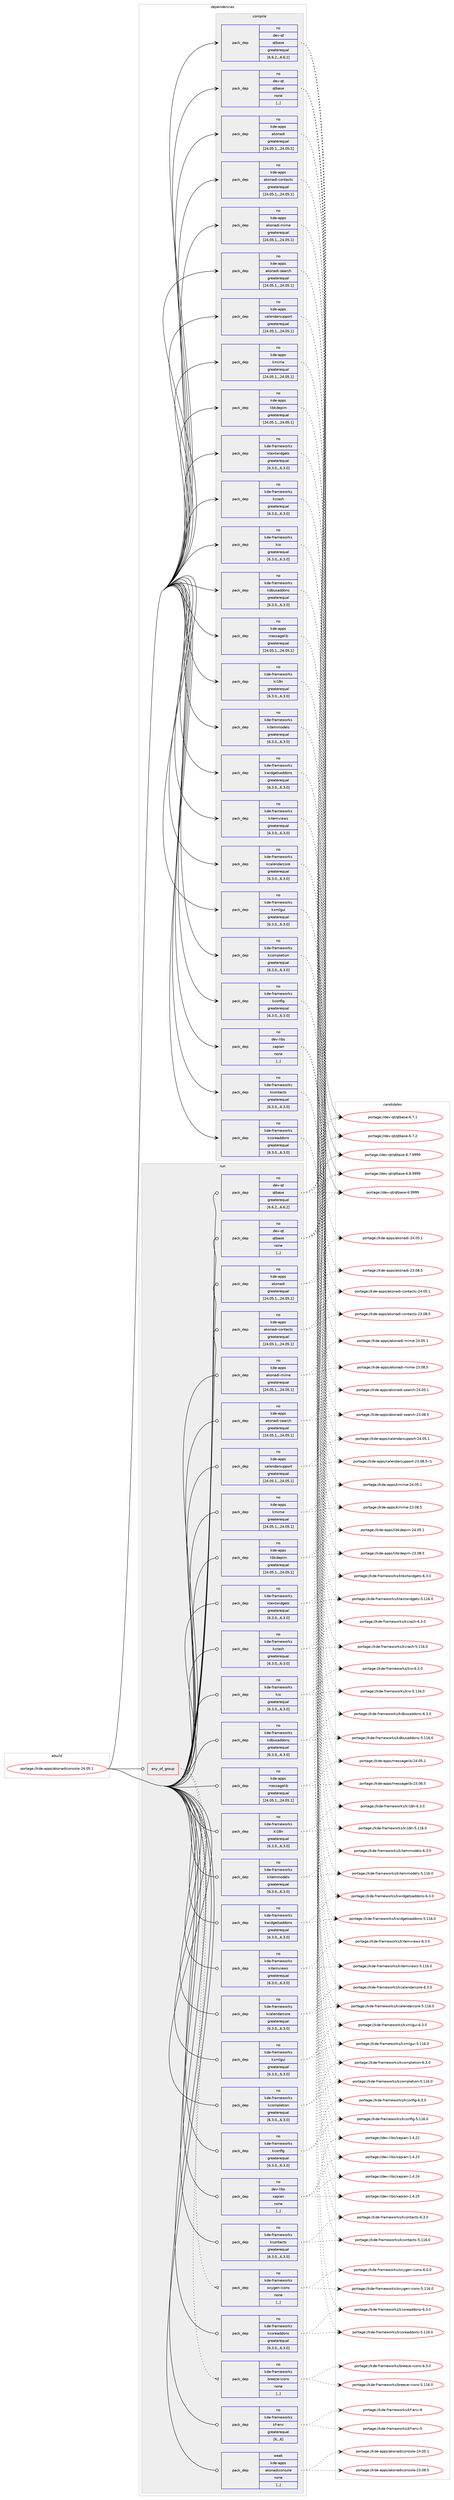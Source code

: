 digraph prolog {

# *************
# Graph options
# *************

newrank=true;
concentrate=true;
compound=true;
graph [rankdir=LR,fontname=Helvetica,fontsize=10,ranksep=1.5];#, ranksep=2.5, nodesep=0.2];
edge  [arrowhead=vee];
node  [fontname=Helvetica,fontsize=10];

# **********
# The ebuild
# **********

subgraph cluster_leftcol {
color=gray;
rank=same;
label=<<i>ebuild</i>>;
id [label="portage://kde-apps/akonadiconsole-24.05.1", color=red, width=4, href="../kde-apps/akonadiconsole-24.05.1.svg"];
}

# ****************
# The dependencies
# ****************

subgraph cluster_midcol {
color=gray;
label=<<i>dependencies</i>>;
subgraph cluster_compile {
fillcolor="#eeeeee";
style=filled;
label=<<i>compile</i>>;
subgraph pack174532 {
dependency241444 [label=<<TABLE BORDER="0" CELLBORDER="1" CELLSPACING="0" CELLPADDING="4" WIDTH="220"><TR><TD ROWSPAN="6" CELLPADDING="30">pack_dep</TD></TR><TR><TD WIDTH="110">no</TD></TR><TR><TD>dev-libs</TD></TR><TR><TD>xapian</TD></TR><TR><TD>none</TD></TR><TR><TD>[,,]</TD></TR></TABLE>>, shape=none, color=blue];
}
id:e -> dependency241444:w [weight=20,style="solid",arrowhead="vee"];
subgraph pack174533 {
dependency241445 [label=<<TABLE BORDER="0" CELLBORDER="1" CELLSPACING="0" CELLPADDING="4" WIDTH="220"><TR><TD ROWSPAN="6" CELLPADDING="30">pack_dep</TD></TR><TR><TD WIDTH="110">no</TD></TR><TR><TD>dev-qt</TD></TR><TR><TD>qtbase</TD></TR><TR><TD>greaterequal</TD></TR><TR><TD>[6.6.2,,,6.6.2]</TD></TR></TABLE>>, shape=none, color=blue];
}
id:e -> dependency241445:w [weight=20,style="solid",arrowhead="vee"];
subgraph pack174534 {
dependency241446 [label=<<TABLE BORDER="0" CELLBORDER="1" CELLSPACING="0" CELLPADDING="4" WIDTH="220"><TR><TD ROWSPAN="6" CELLPADDING="30">pack_dep</TD></TR><TR><TD WIDTH="110">no</TD></TR><TR><TD>dev-qt</TD></TR><TR><TD>qtbase</TD></TR><TR><TD>none</TD></TR><TR><TD>[,,]</TD></TR></TABLE>>, shape=none, color=blue];
}
id:e -> dependency241446:w [weight=20,style="solid",arrowhead="vee"];
subgraph pack174535 {
dependency241447 [label=<<TABLE BORDER="0" CELLBORDER="1" CELLSPACING="0" CELLPADDING="4" WIDTH="220"><TR><TD ROWSPAN="6" CELLPADDING="30">pack_dep</TD></TR><TR><TD WIDTH="110">no</TD></TR><TR><TD>kde-apps</TD></TR><TR><TD>akonadi</TD></TR><TR><TD>greaterequal</TD></TR><TR><TD>[24.05.1,,,24.05.1]</TD></TR></TABLE>>, shape=none, color=blue];
}
id:e -> dependency241447:w [weight=20,style="solid",arrowhead="vee"];
subgraph pack174536 {
dependency241448 [label=<<TABLE BORDER="0" CELLBORDER="1" CELLSPACING="0" CELLPADDING="4" WIDTH="220"><TR><TD ROWSPAN="6" CELLPADDING="30">pack_dep</TD></TR><TR><TD WIDTH="110">no</TD></TR><TR><TD>kde-apps</TD></TR><TR><TD>akonadi-contacts</TD></TR><TR><TD>greaterequal</TD></TR><TR><TD>[24.05.1,,,24.05.1]</TD></TR></TABLE>>, shape=none, color=blue];
}
id:e -> dependency241448:w [weight=20,style="solid",arrowhead="vee"];
subgraph pack174537 {
dependency241449 [label=<<TABLE BORDER="0" CELLBORDER="1" CELLSPACING="0" CELLPADDING="4" WIDTH="220"><TR><TD ROWSPAN="6" CELLPADDING="30">pack_dep</TD></TR><TR><TD WIDTH="110">no</TD></TR><TR><TD>kde-apps</TD></TR><TR><TD>akonadi-mime</TD></TR><TR><TD>greaterequal</TD></TR><TR><TD>[24.05.1,,,24.05.1]</TD></TR></TABLE>>, shape=none, color=blue];
}
id:e -> dependency241449:w [weight=20,style="solid",arrowhead="vee"];
subgraph pack174538 {
dependency241450 [label=<<TABLE BORDER="0" CELLBORDER="1" CELLSPACING="0" CELLPADDING="4" WIDTH="220"><TR><TD ROWSPAN="6" CELLPADDING="30">pack_dep</TD></TR><TR><TD WIDTH="110">no</TD></TR><TR><TD>kde-apps</TD></TR><TR><TD>akonadi-search</TD></TR><TR><TD>greaterequal</TD></TR><TR><TD>[24.05.1,,,24.05.1]</TD></TR></TABLE>>, shape=none, color=blue];
}
id:e -> dependency241450:w [weight=20,style="solid",arrowhead="vee"];
subgraph pack174539 {
dependency241451 [label=<<TABLE BORDER="0" CELLBORDER="1" CELLSPACING="0" CELLPADDING="4" WIDTH="220"><TR><TD ROWSPAN="6" CELLPADDING="30">pack_dep</TD></TR><TR><TD WIDTH="110">no</TD></TR><TR><TD>kde-apps</TD></TR><TR><TD>calendarsupport</TD></TR><TR><TD>greaterequal</TD></TR><TR><TD>[24.05.1,,,24.05.1]</TD></TR></TABLE>>, shape=none, color=blue];
}
id:e -> dependency241451:w [weight=20,style="solid",arrowhead="vee"];
subgraph pack174540 {
dependency241452 [label=<<TABLE BORDER="0" CELLBORDER="1" CELLSPACING="0" CELLPADDING="4" WIDTH="220"><TR><TD ROWSPAN="6" CELLPADDING="30">pack_dep</TD></TR><TR><TD WIDTH="110">no</TD></TR><TR><TD>kde-apps</TD></TR><TR><TD>kmime</TD></TR><TR><TD>greaterequal</TD></TR><TR><TD>[24.05.1,,,24.05.1]</TD></TR></TABLE>>, shape=none, color=blue];
}
id:e -> dependency241452:w [weight=20,style="solid",arrowhead="vee"];
subgraph pack174541 {
dependency241453 [label=<<TABLE BORDER="0" CELLBORDER="1" CELLSPACING="0" CELLPADDING="4" WIDTH="220"><TR><TD ROWSPAN="6" CELLPADDING="30">pack_dep</TD></TR><TR><TD WIDTH="110">no</TD></TR><TR><TD>kde-apps</TD></TR><TR><TD>libkdepim</TD></TR><TR><TD>greaterequal</TD></TR><TR><TD>[24.05.1,,,24.05.1]</TD></TR></TABLE>>, shape=none, color=blue];
}
id:e -> dependency241453:w [weight=20,style="solid",arrowhead="vee"];
subgraph pack174542 {
dependency241454 [label=<<TABLE BORDER="0" CELLBORDER="1" CELLSPACING="0" CELLPADDING="4" WIDTH="220"><TR><TD ROWSPAN="6" CELLPADDING="30">pack_dep</TD></TR><TR><TD WIDTH="110">no</TD></TR><TR><TD>kde-apps</TD></TR><TR><TD>messagelib</TD></TR><TR><TD>greaterequal</TD></TR><TR><TD>[24.05.1,,,24.05.1]</TD></TR></TABLE>>, shape=none, color=blue];
}
id:e -> dependency241454:w [weight=20,style="solid",arrowhead="vee"];
subgraph pack174543 {
dependency241455 [label=<<TABLE BORDER="0" CELLBORDER="1" CELLSPACING="0" CELLPADDING="4" WIDTH="220"><TR><TD ROWSPAN="6" CELLPADDING="30">pack_dep</TD></TR><TR><TD WIDTH="110">no</TD></TR><TR><TD>kde-frameworks</TD></TR><TR><TD>kcalendarcore</TD></TR><TR><TD>greaterequal</TD></TR><TR><TD>[6.3.0,,,6.3.0]</TD></TR></TABLE>>, shape=none, color=blue];
}
id:e -> dependency241455:w [weight=20,style="solid",arrowhead="vee"];
subgraph pack174544 {
dependency241456 [label=<<TABLE BORDER="0" CELLBORDER="1" CELLSPACING="0" CELLPADDING="4" WIDTH="220"><TR><TD ROWSPAN="6" CELLPADDING="30">pack_dep</TD></TR><TR><TD WIDTH="110">no</TD></TR><TR><TD>kde-frameworks</TD></TR><TR><TD>kcompletion</TD></TR><TR><TD>greaterequal</TD></TR><TR><TD>[6.3.0,,,6.3.0]</TD></TR></TABLE>>, shape=none, color=blue];
}
id:e -> dependency241456:w [weight=20,style="solid",arrowhead="vee"];
subgraph pack174545 {
dependency241457 [label=<<TABLE BORDER="0" CELLBORDER="1" CELLSPACING="0" CELLPADDING="4" WIDTH="220"><TR><TD ROWSPAN="6" CELLPADDING="30">pack_dep</TD></TR><TR><TD WIDTH="110">no</TD></TR><TR><TD>kde-frameworks</TD></TR><TR><TD>kconfig</TD></TR><TR><TD>greaterequal</TD></TR><TR><TD>[6.3.0,,,6.3.0]</TD></TR></TABLE>>, shape=none, color=blue];
}
id:e -> dependency241457:w [weight=20,style="solid",arrowhead="vee"];
subgraph pack174546 {
dependency241458 [label=<<TABLE BORDER="0" CELLBORDER="1" CELLSPACING="0" CELLPADDING="4" WIDTH="220"><TR><TD ROWSPAN="6" CELLPADDING="30">pack_dep</TD></TR><TR><TD WIDTH="110">no</TD></TR><TR><TD>kde-frameworks</TD></TR><TR><TD>kcontacts</TD></TR><TR><TD>greaterequal</TD></TR><TR><TD>[6.3.0,,,6.3.0]</TD></TR></TABLE>>, shape=none, color=blue];
}
id:e -> dependency241458:w [weight=20,style="solid",arrowhead="vee"];
subgraph pack174547 {
dependency241459 [label=<<TABLE BORDER="0" CELLBORDER="1" CELLSPACING="0" CELLPADDING="4" WIDTH="220"><TR><TD ROWSPAN="6" CELLPADDING="30">pack_dep</TD></TR><TR><TD WIDTH="110">no</TD></TR><TR><TD>kde-frameworks</TD></TR><TR><TD>kcoreaddons</TD></TR><TR><TD>greaterequal</TD></TR><TR><TD>[6.3.0,,,6.3.0]</TD></TR></TABLE>>, shape=none, color=blue];
}
id:e -> dependency241459:w [weight=20,style="solid",arrowhead="vee"];
subgraph pack174548 {
dependency241460 [label=<<TABLE BORDER="0" CELLBORDER="1" CELLSPACING="0" CELLPADDING="4" WIDTH="220"><TR><TD ROWSPAN="6" CELLPADDING="30">pack_dep</TD></TR><TR><TD WIDTH="110">no</TD></TR><TR><TD>kde-frameworks</TD></TR><TR><TD>kcrash</TD></TR><TR><TD>greaterequal</TD></TR><TR><TD>[6.3.0,,,6.3.0]</TD></TR></TABLE>>, shape=none, color=blue];
}
id:e -> dependency241460:w [weight=20,style="solid",arrowhead="vee"];
subgraph pack174549 {
dependency241461 [label=<<TABLE BORDER="0" CELLBORDER="1" CELLSPACING="0" CELLPADDING="4" WIDTH="220"><TR><TD ROWSPAN="6" CELLPADDING="30">pack_dep</TD></TR><TR><TD WIDTH="110">no</TD></TR><TR><TD>kde-frameworks</TD></TR><TR><TD>kdbusaddons</TD></TR><TR><TD>greaterequal</TD></TR><TR><TD>[6.3.0,,,6.3.0]</TD></TR></TABLE>>, shape=none, color=blue];
}
id:e -> dependency241461:w [weight=20,style="solid",arrowhead="vee"];
subgraph pack174550 {
dependency241462 [label=<<TABLE BORDER="0" CELLBORDER="1" CELLSPACING="0" CELLPADDING="4" WIDTH="220"><TR><TD ROWSPAN="6" CELLPADDING="30">pack_dep</TD></TR><TR><TD WIDTH="110">no</TD></TR><TR><TD>kde-frameworks</TD></TR><TR><TD>ki18n</TD></TR><TR><TD>greaterequal</TD></TR><TR><TD>[6.3.0,,,6.3.0]</TD></TR></TABLE>>, shape=none, color=blue];
}
id:e -> dependency241462:w [weight=20,style="solid",arrowhead="vee"];
subgraph pack174551 {
dependency241463 [label=<<TABLE BORDER="0" CELLBORDER="1" CELLSPACING="0" CELLPADDING="4" WIDTH="220"><TR><TD ROWSPAN="6" CELLPADDING="30">pack_dep</TD></TR><TR><TD WIDTH="110">no</TD></TR><TR><TD>kde-frameworks</TD></TR><TR><TD>kio</TD></TR><TR><TD>greaterequal</TD></TR><TR><TD>[6.3.0,,,6.3.0]</TD></TR></TABLE>>, shape=none, color=blue];
}
id:e -> dependency241463:w [weight=20,style="solid",arrowhead="vee"];
subgraph pack174552 {
dependency241464 [label=<<TABLE BORDER="0" CELLBORDER="1" CELLSPACING="0" CELLPADDING="4" WIDTH="220"><TR><TD ROWSPAN="6" CELLPADDING="30">pack_dep</TD></TR><TR><TD WIDTH="110">no</TD></TR><TR><TD>kde-frameworks</TD></TR><TR><TD>kitemmodels</TD></TR><TR><TD>greaterequal</TD></TR><TR><TD>[6.3.0,,,6.3.0]</TD></TR></TABLE>>, shape=none, color=blue];
}
id:e -> dependency241464:w [weight=20,style="solid",arrowhead="vee"];
subgraph pack174553 {
dependency241465 [label=<<TABLE BORDER="0" CELLBORDER="1" CELLSPACING="0" CELLPADDING="4" WIDTH="220"><TR><TD ROWSPAN="6" CELLPADDING="30">pack_dep</TD></TR><TR><TD WIDTH="110">no</TD></TR><TR><TD>kde-frameworks</TD></TR><TR><TD>kitemviews</TD></TR><TR><TD>greaterequal</TD></TR><TR><TD>[6.3.0,,,6.3.0]</TD></TR></TABLE>>, shape=none, color=blue];
}
id:e -> dependency241465:w [weight=20,style="solid",arrowhead="vee"];
subgraph pack174554 {
dependency241466 [label=<<TABLE BORDER="0" CELLBORDER="1" CELLSPACING="0" CELLPADDING="4" WIDTH="220"><TR><TD ROWSPAN="6" CELLPADDING="30">pack_dep</TD></TR><TR><TD WIDTH="110">no</TD></TR><TR><TD>kde-frameworks</TD></TR><TR><TD>ktextwidgets</TD></TR><TR><TD>greaterequal</TD></TR><TR><TD>[6.3.0,,,6.3.0]</TD></TR></TABLE>>, shape=none, color=blue];
}
id:e -> dependency241466:w [weight=20,style="solid",arrowhead="vee"];
subgraph pack174555 {
dependency241467 [label=<<TABLE BORDER="0" CELLBORDER="1" CELLSPACING="0" CELLPADDING="4" WIDTH="220"><TR><TD ROWSPAN="6" CELLPADDING="30">pack_dep</TD></TR><TR><TD WIDTH="110">no</TD></TR><TR><TD>kde-frameworks</TD></TR><TR><TD>kwidgetsaddons</TD></TR><TR><TD>greaterequal</TD></TR><TR><TD>[6.3.0,,,6.3.0]</TD></TR></TABLE>>, shape=none, color=blue];
}
id:e -> dependency241467:w [weight=20,style="solid",arrowhead="vee"];
subgraph pack174556 {
dependency241468 [label=<<TABLE BORDER="0" CELLBORDER="1" CELLSPACING="0" CELLPADDING="4" WIDTH="220"><TR><TD ROWSPAN="6" CELLPADDING="30">pack_dep</TD></TR><TR><TD WIDTH="110">no</TD></TR><TR><TD>kde-frameworks</TD></TR><TR><TD>kxmlgui</TD></TR><TR><TD>greaterequal</TD></TR><TR><TD>[6.3.0,,,6.3.0]</TD></TR></TABLE>>, shape=none, color=blue];
}
id:e -> dependency241468:w [weight=20,style="solid",arrowhead="vee"];
}
subgraph cluster_compileandrun {
fillcolor="#eeeeee";
style=filled;
label=<<i>compile and run</i>>;
}
subgraph cluster_run {
fillcolor="#eeeeee";
style=filled;
label=<<i>run</i>>;
subgraph any1459 {
dependency241469 [label=<<TABLE BORDER="0" CELLBORDER="1" CELLSPACING="0" CELLPADDING="4"><TR><TD CELLPADDING="10">any_of_group</TD></TR></TABLE>>, shape=none, color=red];subgraph pack174557 {
dependency241470 [label=<<TABLE BORDER="0" CELLBORDER="1" CELLSPACING="0" CELLPADDING="4" WIDTH="220"><TR><TD ROWSPAN="6" CELLPADDING="30">pack_dep</TD></TR><TR><TD WIDTH="110">no</TD></TR><TR><TD>kde-frameworks</TD></TR><TR><TD>breeze-icons</TD></TR><TR><TD>none</TD></TR><TR><TD>[,,]</TD></TR></TABLE>>, shape=none, color=blue];
}
dependency241469:e -> dependency241470:w [weight=20,style="dotted",arrowhead="oinv"];
subgraph pack174558 {
dependency241471 [label=<<TABLE BORDER="0" CELLBORDER="1" CELLSPACING="0" CELLPADDING="4" WIDTH="220"><TR><TD ROWSPAN="6" CELLPADDING="30">pack_dep</TD></TR><TR><TD WIDTH="110">no</TD></TR><TR><TD>kde-frameworks</TD></TR><TR><TD>oxygen-icons</TD></TR><TR><TD>none</TD></TR><TR><TD>[,,]</TD></TR></TABLE>>, shape=none, color=blue];
}
dependency241469:e -> dependency241471:w [weight=20,style="dotted",arrowhead="oinv"];
}
id:e -> dependency241469:w [weight=20,style="solid",arrowhead="odot"];
subgraph pack174559 {
dependency241472 [label=<<TABLE BORDER="0" CELLBORDER="1" CELLSPACING="0" CELLPADDING="4" WIDTH="220"><TR><TD ROWSPAN="6" CELLPADDING="30">pack_dep</TD></TR><TR><TD WIDTH="110">no</TD></TR><TR><TD>dev-libs</TD></TR><TR><TD>xapian</TD></TR><TR><TD>none</TD></TR><TR><TD>[,,]</TD></TR></TABLE>>, shape=none, color=blue];
}
id:e -> dependency241472:w [weight=20,style="solid",arrowhead="odot"];
subgraph pack174560 {
dependency241473 [label=<<TABLE BORDER="0" CELLBORDER="1" CELLSPACING="0" CELLPADDING="4" WIDTH="220"><TR><TD ROWSPAN="6" CELLPADDING="30">pack_dep</TD></TR><TR><TD WIDTH="110">no</TD></TR><TR><TD>dev-qt</TD></TR><TR><TD>qtbase</TD></TR><TR><TD>greaterequal</TD></TR><TR><TD>[6.6.2,,,6.6.2]</TD></TR></TABLE>>, shape=none, color=blue];
}
id:e -> dependency241473:w [weight=20,style="solid",arrowhead="odot"];
subgraph pack174561 {
dependency241474 [label=<<TABLE BORDER="0" CELLBORDER="1" CELLSPACING="0" CELLPADDING="4" WIDTH="220"><TR><TD ROWSPAN="6" CELLPADDING="30">pack_dep</TD></TR><TR><TD WIDTH="110">no</TD></TR><TR><TD>dev-qt</TD></TR><TR><TD>qtbase</TD></TR><TR><TD>none</TD></TR><TR><TD>[,,]</TD></TR></TABLE>>, shape=none, color=blue];
}
id:e -> dependency241474:w [weight=20,style="solid",arrowhead="odot"];
subgraph pack174562 {
dependency241475 [label=<<TABLE BORDER="0" CELLBORDER="1" CELLSPACING="0" CELLPADDING="4" WIDTH="220"><TR><TD ROWSPAN="6" CELLPADDING="30">pack_dep</TD></TR><TR><TD WIDTH="110">no</TD></TR><TR><TD>kde-apps</TD></TR><TR><TD>akonadi</TD></TR><TR><TD>greaterequal</TD></TR><TR><TD>[24.05.1,,,24.05.1]</TD></TR></TABLE>>, shape=none, color=blue];
}
id:e -> dependency241475:w [weight=20,style="solid",arrowhead="odot"];
subgraph pack174563 {
dependency241476 [label=<<TABLE BORDER="0" CELLBORDER="1" CELLSPACING="0" CELLPADDING="4" WIDTH="220"><TR><TD ROWSPAN="6" CELLPADDING="30">pack_dep</TD></TR><TR><TD WIDTH="110">no</TD></TR><TR><TD>kde-apps</TD></TR><TR><TD>akonadi-contacts</TD></TR><TR><TD>greaterequal</TD></TR><TR><TD>[24.05.1,,,24.05.1]</TD></TR></TABLE>>, shape=none, color=blue];
}
id:e -> dependency241476:w [weight=20,style="solid",arrowhead="odot"];
subgraph pack174564 {
dependency241477 [label=<<TABLE BORDER="0" CELLBORDER="1" CELLSPACING="0" CELLPADDING="4" WIDTH="220"><TR><TD ROWSPAN="6" CELLPADDING="30">pack_dep</TD></TR><TR><TD WIDTH="110">no</TD></TR><TR><TD>kde-apps</TD></TR><TR><TD>akonadi-mime</TD></TR><TR><TD>greaterequal</TD></TR><TR><TD>[24.05.1,,,24.05.1]</TD></TR></TABLE>>, shape=none, color=blue];
}
id:e -> dependency241477:w [weight=20,style="solid",arrowhead="odot"];
subgraph pack174565 {
dependency241478 [label=<<TABLE BORDER="0" CELLBORDER="1" CELLSPACING="0" CELLPADDING="4" WIDTH="220"><TR><TD ROWSPAN="6" CELLPADDING="30">pack_dep</TD></TR><TR><TD WIDTH="110">no</TD></TR><TR><TD>kde-apps</TD></TR><TR><TD>akonadi-search</TD></TR><TR><TD>greaterequal</TD></TR><TR><TD>[24.05.1,,,24.05.1]</TD></TR></TABLE>>, shape=none, color=blue];
}
id:e -> dependency241478:w [weight=20,style="solid",arrowhead="odot"];
subgraph pack174566 {
dependency241479 [label=<<TABLE BORDER="0" CELLBORDER="1" CELLSPACING="0" CELLPADDING="4" WIDTH="220"><TR><TD ROWSPAN="6" CELLPADDING="30">pack_dep</TD></TR><TR><TD WIDTH="110">no</TD></TR><TR><TD>kde-apps</TD></TR><TR><TD>calendarsupport</TD></TR><TR><TD>greaterequal</TD></TR><TR><TD>[24.05.1,,,24.05.1]</TD></TR></TABLE>>, shape=none, color=blue];
}
id:e -> dependency241479:w [weight=20,style="solid",arrowhead="odot"];
subgraph pack174567 {
dependency241480 [label=<<TABLE BORDER="0" CELLBORDER="1" CELLSPACING="0" CELLPADDING="4" WIDTH="220"><TR><TD ROWSPAN="6" CELLPADDING="30">pack_dep</TD></TR><TR><TD WIDTH="110">no</TD></TR><TR><TD>kde-apps</TD></TR><TR><TD>kmime</TD></TR><TR><TD>greaterequal</TD></TR><TR><TD>[24.05.1,,,24.05.1]</TD></TR></TABLE>>, shape=none, color=blue];
}
id:e -> dependency241480:w [weight=20,style="solid",arrowhead="odot"];
subgraph pack174568 {
dependency241481 [label=<<TABLE BORDER="0" CELLBORDER="1" CELLSPACING="0" CELLPADDING="4" WIDTH="220"><TR><TD ROWSPAN="6" CELLPADDING="30">pack_dep</TD></TR><TR><TD WIDTH="110">no</TD></TR><TR><TD>kde-apps</TD></TR><TR><TD>libkdepim</TD></TR><TR><TD>greaterequal</TD></TR><TR><TD>[24.05.1,,,24.05.1]</TD></TR></TABLE>>, shape=none, color=blue];
}
id:e -> dependency241481:w [weight=20,style="solid",arrowhead="odot"];
subgraph pack174569 {
dependency241482 [label=<<TABLE BORDER="0" CELLBORDER="1" CELLSPACING="0" CELLPADDING="4" WIDTH="220"><TR><TD ROWSPAN="6" CELLPADDING="30">pack_dep</TD></TR><TR><TD WIDTH="110">no</TD></TR><TR><TD>kde-apps</TD></TR><TR><TD>messagelib</TD></TR><TR><TD>greaterequal</TD></TR><TR><TD>[24.05.1,,,24.05.1]</TD></TR></TABLE>>, shape=none, color=blue];
}
id:e -> dependency241482:w [weight=20,style="solid",arrowhead="odot"];
subgraph pack174570 {
dependency241483 [label=<<TABLE BORDER="0" CELLBORDER="1" CELLSPACING="0" CELLPADDING="4" WIDTH="220"><TR><TD ROWSPAN="6" CELLPADDING="30">pack_dep</TD></TR><TR><TD WIDTH="110">no</TD></TR><TR><TD>kde-frameworks</TD></TR><TR><TD>kcalendarcore</TD></TR><TR><TD>greaterequal</TD></TR><TR><TD>[6.3.0,,,6.3.0]</TD></TR></TABLE>>, shape=none, color=blue];
}
id:e -> dependency241483:w [weight=20,style="solid",arrowhead="odot"];
subgraph pack174571 {
dependency241484 [label=<<TABLE BORDER="0" CELLBORDER="1" CELLSPACING="0" CELLPADDING="4" WIDTH="220"><TR><TD ROWSPAN="6" CELLPADDING="30">pack_dep</TD></TR><TR><TD WIDTH="110">no</TD></TR><TR><TD>kde-frameworks</TD></TR><TR><TD>kcompletion</TD></TR><TR><TD>greaterequal</TD></TR><TR><TD>[6.3.0,,,6.3.0]</TD></TR></TABLE>>, shape=none, color=blue];
}
id:e -> dependency241484:w [weight=20,style="solid",arrowhead="odot"];
subgraph pack174572 {
dependency241485 [label=<<TABLE BORDER="0" CELLBORDER="1" CELLSPACING="0" CELLPADDING="4" WIDTH="220"><TR><TD ROWSPAN="6" CELLPADDING="30">pack_dep</TD></TR><TR><TD WIDTH="110">no</TD></TR><TR><TD>kde-frameworks</TD></TR><TR><TD>kconfig</TD></TR><TR><TD>greaterequal</TD></TR><TR><TD>[6.3.0,,,6.3.0]</TD></TR></TABLE>>, shape=none, color=blue];
}
id:e -> dependency241485:w [weight=20,style="solid",arrowhead="odot"];
subgraph pack174573 {
dependency241486 [label=<<TABLE BORDER="0" CELLBORDER="1" CELLSPACING="0" CELLPADDING="4" WIDTH="220"><TR><TD ROWSPAN="6" CELLPADDING="30">pack_dep</TD></TR><TR><TD WIDTH="110">no</TD></TR><TR><TD>kde-frameworks</TD></TR><TR><TD>kcontacts</TD></TR><TR><TD>greaterequal</TD></TR><TR><TD>[6.3.0,,,6.3.0]</TD></TR></TABLE>>, shape=none, color=blue];
}
id:e -> dependency241486:w [weight=20,style="solid",arrowhead="odot"];
subgraph pack174574 {
dependency241487 [label=<<TABLE BORDER="0" CELLBORDER="1" CELLSPACING="0" CELLPADDING="4" WIDTH="220"><TR><TD ROWSPAN="6" CELLPADDING="30">pack_dep</TD></TR><TR><TD WIDTH="110">no</TD></TR><TR><TD>kde-frameworks</TD></TR><TR><TD>kcoreaddons</TD></TR><TR><TD>greaterequal</TD></TR><TR><TD>[6.3.0,,,6.3.0]</TD></TR></TABLE>>, shape=none, color=blue];
}
id:e -> dependency241487:w [weight=20,style="solid",arrowhead="odot"];
subgraph pack174575 {
dependency241488 [label=<<TABLE BORDER="0" CELLBORDER="1" CELLSPACING="0" CELLPADDING="4" WIDTH="220"><TR><TD ROWSPAN="6" CELLPADDING="30">pack_dep</TD></TR><TR><TD WIDTH="110">no</TD></TR><TR><TD>kde-frameworks</TD></TR><TR><TD>kcrash</TD></TR><TR><TD>greaterequal</TD></TR><TR><TD>[6.3.0,,,6.3.0]</TD></TR></TABLE>>, shape=none, color=blue];
}
id:e -> dependency241488:w [weight=20,style="solid",arrowhead="odot"];
subgraph pack174576 {
dependency241489 [label=<<TABLE BORDER="0" CELLBORDER="1" CELLSPACING="0" CELLPADDING="4" WIDTH="220"><TR><TD ROWSPAN="6" CELLPADDING="30">pack_dep</TD></TR><TR><TD WIDTH="110">no</TD></TR><TR><TD>kde-frameworks</TD></TR><TR><TD>kdbusaddons</TD></TR><TR><TD>greaterequal</TD></TR><TR><TD>[6.3.0,,,6.3.0]</TD></TR></TABLE>>, shape=none, color=blue];
}
id:e -> dependency241489:w [weight=20,style="solid",arrowhead="odot"];
subgraph pack174577 {
dependency241490 [label=<<TABLE BORDER="0" CELLBORDER="1" CELLSPACING="0" CELLPADDING="4" WIDTH="220"><TR><TD ROWSPAN="6" CELLPADDING="30">pack_dep</TD></TR><TR><TD WIDTH="110">no</TD></TR><TR><TD>kde-frameworks</TD></TR><TR><TD>kf-env</TD></TR><TR><TD>greaterequal</TD></TR><TR><TD>[6,,,6]</TD></TR></TABLE>>, shape=none, color=blue];
}
id:e -> dependency241490:w [weight=20,style="solid",arrowhead="odot"];
subgraph pack174578 {
dependency241491 [label=<<TABLE BORDER="0" CELLBORDER="1" CELLSPACING="0" CELLPADDING="4" WIDTH="220"><TR><TD ROWSPAN="6" CELLPADDING="30">pack_dep</TD></TR><TR><TD WIDTH="110">no</TD></TR><TR><TD>kde-frameworks</TD></TR><TR><TD>ki18n</TD></TR><TR><TD>greaterequal</TD></TR><TR><TD>[6.3.0,,,6.3.0]</TD></TR></TABLE>>, shape=none, color=blue];
}
id:e -> dependency241491:w [weight=20,style="solid",arrowhead="odot"];
subgraph pack174579 {
dependency241492 [label=<<TABLE BORDER="0" CELLBORDER="1" CELLSPACING="0" CELLPADDING="4" WIDTH="220"><TR><TD ROWSPAN="6" CELLPADDING="30">pack_dep</TD></TR><TR><TD WIDTH="110">no</TD></TR><TR><TD>kde-frameworks</TD></TR><TR><TD>kio</TD></TR><TR><TD>greaterequal</TD></TR><TR><TD>[6.3.0,,,6.3.0]</TD></TR></TABLE>>, shape=none, color=blue];
}
id:e -> dependency241492:w [weight=20,style="solid",arrowhead="odot"];
subgraph pack174580 {
dependency241493 [label=<<TABLE BORDER="0" CELLBORDER="1" CELLSPACING="0" CELLPADDING="4" WIDTH="220"><TR><TD ROWSPAN="6" CELLPADDING="30">pack_dep</TD></TR><TR><TD WIDTH="110">no</TD></TR><TR><TD>kde-frameworks</TD></TR><TR><TD>kitemmodels</TD></TR><TR><TD>greaterequal</TD></TR><TR><TD>[6.3.0,,,6.3.0]</TD></TR></TABLE>>, shape=none, color=blue];
}
id:e -> dependency241493:w [weight=20,style="solid",arrowhead="odot"];
subgraph pack174581 {
dependency241494 [label=<<TABLE BORDER="0" CELLBORDER="1" CELLSPACING="0" CELLPADDING="4" WIDTH="220"><TR><TD ROWSPAN="6" CELLPADDING="30">pack_dep</TD></TR><TR><TD WIDTH="110">no</TD></TR><TR><TD>kde-frameworks</TD></TR><TR><TD>kitemviews</TD></TR><TR><TD>greaterequal</TD></TR><TR><TD>[6.3.0,,,6.3.0]</TD></TR></TABLE>>, shape=none, color=blue];
}
id:e -> dependency241494:w [weight=20,style="solid",arrowhead="odot"];
subgraph pack174582 {
dependency241495 [label=<<TABLE BORDER="0" CELLBORDER="1" CELLSPACING="0" CELLPADDING="4" WIDTH="220"><TR><TD ROWSPAN="6" CELLPADDING="30">pack_dep</TD></TR><TR><TD WIDTH="110">no</TD></TR><TR><TD>kde-frameworks</TD></TR><TR><TD>ktextwidgets</TD></TR><TR><TD>greaterequal</TD></TR><TR><TD>[6.3.0,,,6.3.0]</TD></TR></TABLE>>, shape=none, color=blue];
}
id:e -> dependency241495:w [weight=20,style="solid",arrowhead="odot"];
subgraph pack174583 {
dependency241496 [label=<<TABLE BORDER="0" CELLBORDER="1" CELLSPACING="0" CELLPADDING="4" WIDTH="220"><TR><TD ROWSPAN="6" CELLPADDING="30">pack_dep</TD></TR><TR><TD WIDTH="110">no</TD></TR><TR><TD>kde-frameworks</TD></TR><TR><TD>kwidgetsaddons</TD></TR><TR><TD>greaterequal</TD></TR><TR><TD>[6.3.0,,,6.3.0]</TD></TR></TABLE>>, shape=none, color=blue];
}
id:e -> dependency241496:w [weight=20,style="solid",arrowhead="odot"];
subgraph pack174584 {
dependency241497 [label=<<TABLE BORDER="0" CELLBORDER="1" CELLSPACING="0" CELLPADDING="4" WIDTH="220"><TR><TD ROWSPAN="6" CELLPADDING="30">pack_dep</TD></TR><TR><TD WIDTH="110">no</TD></TR><TR><TD>kde-frameworks</TD></TR><TR><TD>kxmlgui</TD></TR><TR><TD>greaterequal</TD></TR><TR><TD>[6.3.0,,,6.3.0]</TD></TR></TABLE>>, shape=none, color=blue];
}
id:e -> dependency241497:w [weight=20,style="solid",arrowhead="odot"];
subgraph pack174585 {
dependency241498 [label=<<TABLE BORDER="0" CELLBORDER="1" CELLSPACING="0" CELLPADDING="4" WIDTH="220"><TR><TD ROWSPAN="6" CELLPADDING="30">pack_dep</TD></TR><TR><TD WIDTH="110">weak</TD></TR><TR><TD>kde-apps</TD></TR><TR><TD>akonadiconsole</TD></TR><TR><TD>none</TD></TR><TR><TD>[,,]</TD></TR></TABLE>>, shape=none, color=blue];
}
id:e -> dependency241498:w [weight=20,style="solid",arrowhead="odot"];
}
}

# **************
# The candidates
# **************

subgraph cluster_choices {
rank=same;
color=gray;
label=<<i>candidates</i>>;

subgraph choice174532 {
color=black;
nodesep=1;
choice100101118451081059811547120971121059711045494652465050 [label="portage://dev-libs/xapian-1.4.22", color=red, width=4,href="../dev-libs/xapian-1.4.22.svg"];
choice100101118451081059811547120971121059711045494652465051 [label="portage://dev-libs/xapian-1.4.23", color=red, width=4,href="../dev-libs/xapian-1.4.23.svg"];
choice100101118451081059811547120971121059711045494652465052 [label="portage://dev-libs/xapian-1.4.24", color=red, width=4,href="../dev-libs/xapian-1.4.24.svg"];
choice100101118451081059811547120971121059711045494652465053 [label="portage://dev-libs/xapian-1.4.25", color=red, width=4,href="../dev-libs/xapian-1.4.25.svg"];
dependency241444:e -> choice100101118451081059811547120971121059711045494652465050:w [style=dotted,weight="100"];
dependency241444:e -> choice100101118451081059811547120971121059711045494652465051:w [style=dotted,weight="100"];
dependency241444:e -> choice100101118451081059811547120971121059711045494652465052:w [style=dotted,weight="100"];
dependency241444:e -> choice100101118451081059811547120971121059711045494652465053:w [style=dotted,weight="100"];
}
subgraph choice174533 {
color=black;
nodesep=1;
choice10010111845113116471131169897115101455446554649 [label="portage://dev-qt/qtbase-6.7.1", color=red, width=4,href="../dev-qt/qtbase-6.7.1.svg"];
choice10010111845113116471131169897115101455446554650 [label="portage://dev-qt/qtbase-6.7.2", color=red, width=4,href="../dev-qt/qtbase-6.7.2.svg"];
choice10010111845113116471131169897115101455446554657575757 [label="portage://dev-qt/qtbase-6.7.9999", color=red, width=4,href="../dev-qt/qtbase-6.7.9999.svg"];
choice10010111845113116471131169897115101455446564657575757 [label="portage://dev-qt/qtbase-6.8.9999", color=red, width=4,href="../dev-qt/qtbase-6.8.9999.svg"];
choice1001011184511311647113116989711510145544657575757 [label="portage://dev-qt/qtbase-6.9999", color=red, width=4,href="../dev-qt/qtbase-6.9999.svg"];
dependency241445:e -> choice10010111845113116471131169897115101455446554649:w [style=dotted,weight="100"];
dependency241445:e -> choice10010111845113116471131169897115101455446554650:w [style=dotted,weight="100"];
dependency241445:e -> choice10010111845113116471131169897115101455446554657575757:w [style=dotted,weight="100"];
dependency241445:e -> choice10010111845113116471131169897115101455446564657575757:w [style=dotted,weight="100"];
dependency241445:e -> choice1001011184511311647113116989711510145544657575757:w [style=dotted,weight="100"];
}
subgraph choice174534 {
color=black;
nodesep=1;
choice10010111845113116471131169897115101455446554649 [label="portage://dev-qt/qtbase-6.7.1", color=red, width=4,href="../dev-qt/qtbase-6.7.1.svg"];
choice10010111845113116471131169897115101455446554650 [label="portage://dev-qt/qtbase-6.7.2", color=red, width=4,href="../dev-qt/qtbase-6.7.2.svg"];
choice10010111845113116471131169897115101455446554657575757 [label="portage://dev-qt/qtbase-6.7.9999", color=red, width=4,href="../dev-qt/qtbase-6.7.9999.svg"];
choice10010111845113116471131169897115101455446564657575757 [label="portage://dev-qt/qtbase-6.8.9999", color=red, width=4,href="../dev-qt/qtbase-6.8.9999.svg"];
choice1001011184511311647113116989711510145544657575757 [label="portage://dev-qt/qtbase-6.9999", color=red, width=4,href="../dev-qt/qtbase-6.9999.svg"];
dependency241446:e -> choice10010111845113116471131169897115101455446554649:w [style=dotted,weight="100"];
dependency241446:e -> choice10010111845113116471131169897115101455446554650:w [style=dotted,weight="100"];
dependency241446:e -> choice10010111845113116471131169897115101455446554657575757:w [style=dotted,weight="100"];
dependency241446:e -> choice10010111845113116471131169897115101455446564657575757:w [style=dotted,weight="100"];
dependency241446:e -> choice1001011184511311647113116989711510145544657575757:w [style=dotted,weight="100"];
}
subgraph choice174535 {
color=black;
nodesep=1;
choice10710010145971121121154797107111110971001054550514648564653 [label="portage://kde-apps/akonadi-23.08.5", color=red, width=4,href="../kde-apps/akonadi-23.08.5.svg"];
choice10710010145971121121154797107111110971001054550524648534649 [label="portage://kde-apps/akonadi-24.05.1", color=red, width=4,href="../kde-apps/akonadi-24.05.1.svg"];
dependency241447:e -> choice10710010145971121121154797107111110971001054550514648564653:w [style=dotted,weight="100"];
dependency241447:e -> choice10710010145971121121154797107111110971001054550524648534649:w [style=dotted,weight="100"];
}
subgraph choice174536 {
color=black;
nodesep=1;
choice1071001014597112112115479710711111097100105459911111011697991161154550514648564653 [label="portage://kde-apps/akonadi-contacts-23.08.5", color=red, width=4,href="../kde-apps/akonadi-contacts-23.08.5.svg"];
choice1071001014597112112115479710711111097100105459911111011697991161154550524648534649 [label="portage://kde-apps/akonadi-contacts-24.05.1", color=red, width=4,href="../kde-apps/akonadi-contacts-24.05.1.svg"];
dependency241448:e -> choice1071001014597112112115479710711111097100105459911111011697991161154550514648564653:w [style=dotted,weight="100"];
dependency241448:e -> choice1071001014597112112115479710711111097100105459911111011697991161154550524648534649:w [style=dotted,weight="100"];
}
subgraph choice174537 {
color=black;
nodesep=1;
choice1071001014597112112115479710711111097100105451091051091014550514648564653 [label="portage://kde-apps/akonadi-mime-23.08.5", color=red, width=4,href="../kde-apps/akonadi-mime-23.08.5.svg"];
choice1071001014597112112115479710711111097100105451091051091014550524648534649 [label="portage://kde-apps/akonadi-mime-24.05.1", color=red, width=4,href="../kde-apps/akonadi-mime-24.05.1.svg"];
dependency241449:e -> choice1071001014597112112115479710711111097100105451091051091014550514648564653:w [style=dotted,weight="100"];
dependency241449:e -> choice1071001014597112112115479710711111097100105451091051091014550524648534649:w [style=dotted,weight="100"];
}
subgraph choice174538 {
color=black;
nodesep=1;
choice10710010145971121121154797107111110971001054511510197114991044550514648564653 [label="portage://kde-apps/akonadi-search-23.08.5", color=red, width=4,href="../kde-apps/akonadi-search-23.08.5.svg"];
choice10710010145971121121154797107111110971001054511510197114991044550524648534649 [label="portage://kde-apps/akonadi-search-24.05.1", color=red, width=4,href="../kde-apps/akonadi-search-24.05.1.svg"];
dependency241450:e -> choice10710010145971121121154797107111110971001054511510197114991044550514648564653:w [style=dotted,weight="100"];
dependency241450:e -> choice10710010145971121121154797107111110971001054511510197114991044550524648534649:w [style=dotted,weight="100"];
}
subgraph choice174539 {
color=black;
nodesep=1;
choice10710010145971121121154799971081011101009711411511711211211111411645505146485646534511449 [label="portage://kde-apps/calendarsupport-23.08.5-r1", color=red, width=4,href="../kde-apps/calendarsupport-23.08.5-r1.svg"];
choice1071001014597112112115479997108101110100971141151171121121111141164550524648534649 [label="portage://kde-apps/calendarsupport-24.05.1", color=red, width=4,href="../kde-apps/calendarsupport-24.05.1.svg"];
dependency241451:e -> choice10710010145971121121154799971081011101009711411511711211211111411645505146485646534511449:w [style=dotted,weight="100"];
dependency241451:e -> choice1071001014597112112115479997108101110100971141151171121121111141164550524648534649:w [style=dotted,weight="100"];
}
subgraph choice174540 {
color=black;
nodesep=1;
choice1071001014597112112115471071091051091014550514648564653 [label="portage://kde-apps/kmime-23.08.5", color=red, width=4,href="../kde-apps/kmime-23.08.5.svg"];
choice1071001014597112112115471071091051091014550524648534649 [label="portage://kde-apps/kmime-24.05.1", color=red, width=4,href="../kde-apps/kmime-24.05.1.svg"];
dependency241452:e -> choice1071001014597112112115471071091051091014550514648564653:w [style=dotted,weight="100"];
dependency241452:e -> choice1071001014597112112115471071091051091014550524648534649:w [style=dotted,weight="100"];
}
subgraph choice174541 {
color=black;
nodesep=1;
choice107100101459711211211547108105981071001011121051094550514648564653 [label="portage://kde-apps/libkdepim-23.08.5", color=red, width=4,href="../kde-apps/libkdepim-23.08.5.svg"];
choice107100101459711211211547108105981071001011121051094550524648534649 [label="portage://kde-apps/libkdepim-24.05.1", color=red, width=4,href="../kde-apps/libkdepim-24.05.1.svg"];
dependency241453:e -> choice107100101459711211211547108105981071001011121051094550514648564653:w [style=dotted,weight="100"];
dependency241453:e -> choice107100101459711211211547108105981071001011121051094550524648534649:w [style=dotted,weight="100"];
}
subgraph choice174542 {
color=black;
nodesep=1;
choice10710010145971121121154710910111511597103101108105984550514648564653 [label="portage://kde-apps/messagelib-23.08.5", color=red, width=4,href="../kde-apps/messagelib-23.08.5.svg"];
choice10710010145971121121154710910111511597103101108105984550524648534649 [label="portage://kde-apps/messagelib-24.05.1", color=red, width=4,href="../kde-apps/messagelib-24.05.1.svg"];
dependency241454:e -> choice10710010145971121121154710910111511597103101108105984550514648564653:w [style=dotted,weight="100"];
dependency241454:e -> choice10710010145971121121154710910111511597103101108105984550524648534649:w [style=dotted,weight="100"];
}
subgraph choice174543 {
color=black;
nodesep=1;
choice107100101451021149710910111911111410711547107999710810111010097114991111141014553464949544648 [label="portage://kde-frameworks/kcalendarcore-5.116.0", color=red, width=4,href="../kde-frameworks/kcalendarcore-5.116.0.svg"];
choice10710010145102114971091011191111141071154710799971081011101009711499111114101455446514648 [label="portage://kde-frameworks/kcalendarcore-6.3.0", color=red, width=4,href="../kde-frameworks/kcalendarcore-6.3.0.svg"];
dependency241455:e -> choice107100101451021149710910111911111410711547107999710810111010097114991111141014553464949544648:w [style=dotted,weight="100"];
dependency241455:e -> choice10710010145102114971091011191111141071154710799971081011101009711499111114101455446514648:w [style=dotted,weight="100"];
}
subgraph choice174544 {
color=black;
nodesep=1;
choice107100101451021149710910111911111410711547107991111091121081011161051111104553464949544648 [label="portage://kde-frameworks/kcompletion-5.116.0", color=red, width=4,href="../kde-frameworks/kcompletion-5.116.0.svg"];
choice10710010145102114971091011191111141071154710799111109112108101116105111110455446514648 [label="portage://kde-frameworks/kcompletion-6.3.0", color=red, width=4,href="../kde-frameworks/kcompletion-6.3.0.svg"];
dependency241456:e -> choice107100101451021149710910111911111410711547107991111091121081011161051111104553464949544648:w [style=dotted,weight="100"];
dependency241456:e -> choice10710010145102114971091011191111141071154710799111109112108101116105111110455446514648:w [style=dotted,weight="100"];
}
subgraph choice174545 {
color=black;
nodesep=1;
choice107100101451021149710910111911111410711547107991111101021051034553464949544648 [label="portage://kde-frameworks/kconfig-5.116.0", color=red, width=4,href="../kde-frameworks/kconfig-5.116.0.svg"];
choice10710010145102114971091011191111141071154710799111110102105103455446514648 [label="portage://kde-frameworks/kconfig-6.3.0", color=red, width=4,href="../kde-frameworks/kconfig-6.3.0.svg"];
dependency241457:e -> choice107100101451021149710910111911111410711547107991111101021051034553464949544648:w [style=dotted,weight="100"];
dependency241457:e -> choice10710010145102114971091011191111141071154710799111110102105103455446514648:w [style=dotted,weight="100"];
}
subgraph choice174546 {
color=black;
nodesep=1;
choice1071001014510211497109101119111114107115471079911111011697991161154553464949544648 [label="portage://kde-frameworks/kcontacts-5.116.0", color=red, width=4,href="../kde-frameworks/kcontacts-5.116.0.svg"];
choice107100101451021149710910111911111410711547107991111101169799116115455446514648 [label="portage://kde-frameworks/kcontacts-6.3.0", color=red, width=4,href="../kde-frameworks/kcontacts-6.3.0.svg"];
dependency241458:e -> choice1071001014510211497109101119111114107115471079911111011697991161154553464949544648:w [style=dotted,weight="100"];
dependency241458:e -> choice107100101451021149710910111911111410711547107991111101169799116115455446514648:w [style=dotted,weight="100"];
}
subgraph choice174547 {
color=black;
nodesep=1;
choice10710010145102114971091011191111141071154710799111114101971001001111101154553464949544648 [label="portage://kde-frameworks/kcoreaddons-5.116.0", color=red, width=4,href="../kde-frameworks/kcoreaddons-5.116.0.svg"];
choice1071001014510211497109101119111114107115471079911111410197100100111110115455446514648 [label="portage://kde-frameworks/kcoreaddons-6.3.0", color=red, width=4,href="../kde-frameworks/kcoreaddons-6.3.0.svg"];
dependency241459:e -> choice10710010145102114971091011191111141071154710799111114101971001001111101154553464949544648:w [style=dotted,weight="100"];
dependency241459:e -> choice1071001014510211497109101119111114107115471079911111410197100100111110115455446514648:w [style=dotted,weight="100"];
}
subgraph choice174548 {
color=black;
nodesep=1;
choice10710010145102114971091011191111141071154710799114971151044553464949544648 [label="portage://kde-frameworks/kcrash-5.116.0", color=red, width=4,href="../kde-frameworks/kcrash-5.116.0.svg"];
choice1071001014510211497109101119111114107115471079911497115104455446514648 [label="portage://kde-frameworks/kcrash-6.3.0", color=red, width=4,href="../kde-frameworks/kcrash-6.3.0.svg"];
dependency241460:e -> choice10710010145102114971091011191111141071154710799114971151044553464949544648:w [style=dotted,weight="100"];
dependency241460:e -> choice1071001014510211497109101119111114107115471079911497115104455446514648:w [style=dotted,weight="100"];
}
subgraph choice174549 {
color=black;
nodesep=1;
choice10710010145102114971091011191111141071154710710098117115971001001111101154553464949544648 [label="portage://kde-frameworks/kdbusaddons-5.116.0", color=red, width=4,href="../kde-frameworks/kdbusaddons-5.116.0.svg"];
choice1071001014510211497109101119111114107115471071009811711597100100111110115455446514648 [label="portage://kde-frameworks/kdbusaddons-6.3.0", color=red, width=4,href="../kde-frameworks/kdbusaddons-6.3.0.svg"];
dependency241461:e -> choice10710010145102114971091011191111141071154710710098117115971001001111101154553464949544648:w [style=dotted,weight="100"];
dependency241461:e -> choice1071001014510211497109101119111114107115471071009811711597100100111110115455446514648:w [style=dotted,weight="100"];
}
subgraph choice174550 {
color=black;
nodesep=1;
choice10710010145102114971091011191111141071154710710549561104553464949544648 [label="portage://kde-frameworks/ki18n-5.116.0", color=red, width=4,href="../kde-frameworks/ki18n-5.116.0.svg"];
choice1071001014510211497109101119111114107115471071054956110455446514648 [label="portage://kde-frameworks/ki18n-6.3.0", color=red, width=4,href="../kde-frameworks/ki18n-6.3.0.svg"];
dependency241462:e -> choice10710010145102114971091011191111141071154710710549561104553464949544648:w [style=dotted,weight="100"];
dependency241462:e -> choice1071001014510211497109101119111114107115471071054956110455446514648:w [style=dotted,weight="100"];
}
subgraph choice174551 {
color=black;
nodesep=1;
choice1071001014510211497109101119111114107115471071051114553464949544648 [label="portage://kde-frameworks/kio-5.116.0", color=red, width=4,href="../kde-frameworks/kio-5.116.0.svg"];
choice107100101451021149710910111911111410711547107105111455446514648 [label="portage://kde-frameworks/kio-6.3.0", color=red, width=4,href="../kde-frameworks/kio-6.3.0.svg"];
dependency241463:e -> choice1071001014510211497109101119111114107115471071051114553464949544648:w [style=dotted,weight="100"];
dependency241463:e -> choice107100101451021149710910111911111410711547107105111455446514648:w [style=dotted,weight="100"];
}
subgraph choice174552 {
color=black;
nodesep=1;
choice1071001014510211497109101119111114107115471071051161011091091111001011081154553464949544648 [label="portage://kde-frameworks/kitemmodels-5.116.0", color=red, width=4,href="../kde-frameworks/kitemmodels-5.116.0.svg"];
choice107100101451021149710910111911111410711547107105116101109109111100101108115455446514648 [label="portage://kde-frameworks/kitemmodels-6.3.0", color=red, width=4,href="../kde-frameworks/kitemmodels-6.3.0.svg"];
dependency241464:e -> choice1071001014510211497109101119111114107115471071051161011091091111001011081154553464949544648:w [style=dotted,weight="100"];
dependency241464:e -> choice107100101451021149710910111911111410711547107105116101109109111100101108115455446514648:w [style=dotted,weight="100"];
}
subgraph choice174553 {
color=black;
nodesep=1;
choice1071001014510211497109101119111114107115471071051161011091181051011191154553464949544648 [label="portage://kde-frameworks/kitemviews-5.116.0", color=red, width=4,href="../kde-frameworks/kitemviews-5.116.0.svg"];
choice107100101451021149710910111911111410711547107105116101109118105101119115455446514648 [label="portage://kde-frameworks/kitemviews-6.3.0", color=red, width=4,href="../kde-frameworks/kitemviews-6.3.0.svg"];
dependency241465:e -> choice1071001014510211497109101119111114107115471071051161011091181051011191154553464949544648:w [style=dotted,weight="100"];
dependency241465:e -> choice107100101451021149710910111911111410711547107105116101109118105101119115455446514648:w [style=dotted,weight="100"];
}
subgraph choice174554 {
color=black;
nodesep=1;
choice1071001014510211497109101119111114107115471071161011201161191051001031011161154553464949544648 [label="portage://kde-frameworks/ktextwidgets-5.116.0", color=red, width=4,href="../kde-frameworks/ktextwidgets-5.116.0.svg"];
choice107100101451021149710910111911111410711547107116101120116119105100103101116115455446514648 [label="portage://kde-frameworks/ktextwidgets-6.3.0", color=red, width=4,href="../kde-frameworks/ktextwidgets-6.3.0.svg"];
dependency241466:e -> choice1071001014510211497109101119111114107115471071161011201161191051001031011161154553464949544648:w [style=dotted,weight="100"];
dependency241466:e -> choice107100101451021149710910111911111410711547107116101120116119105100103101116115455446514648:w [style=dotted,weight="100"];
}
subgraph choice174555 {
color=black;
nodesep=1;
choice107100101451021149710910111911111410711547107119105100103101116115971001001111101154553464949544648 [label="portage://kde-frameworks/kwidgetsaddons-5.116.0", color=red, width=4,href="../kde-frameworks/kwidgetsaddons-5.116.0.svg"];
choice10710010145102114971091011191111141071154710711910510010310111611597100100111110115455446514648 [label="portage://kde-frameworks/kwidgetsaddons-6.3.0", color=red, width=4,href="../kde-frameworks/kwidgetsaddons-6.3.0.svg"];
dependency241467:e -> choice107100101451021149710910111911111410711547107119105100103101116115971001001111101154553464949544648:w [style=dotted,weight="100"];
dependency241467:e -> choice10710010145102114971091011191111141071154710711910510010310111611597100100111110115455446514648:w [style=dotted,weight="100"];
}
subgraph choice174556 {
color=black;
nodesep=1;
choice1071001014510211497109101119111114107115471071201091081031171054553464949544648 [label="portage://kde-frameworks/kxmlgui-5.116.0", color=red, width=4,href="../kde-frameworks/kxmlgui-5.116.0.svg"];
choice107100101451021149710910111911111410711547107120109108103117105455446514648 [label="portage://kde-frameworks/kxmlgui-6.3.0", color=red, width=4,href="../kde-frameworks/kxmlgui-6.3.0.svg"];
dependency241468:e -> choice1071001014510211497109101119111114107115471071201091081031171054553464949544648:w [style=dotted,weight="100"];
dependency241468:e -> choice107100101451021149710910111911111410711547107120109108103117105455446514648:w [style=dotted,weight="100"];
}
subgraph choice174557 {
color=black;
nodesep=1;
choice1071001014510211497109101119111114107115479811410110112210145105991111101154553464949544648 [label="portage://kde-frameworks/breeze-icons-5.116.0", color=red, width=4,href="../kde-frameworks/breeze-icons-5.116.0.svg"];
choice107100101451021149710910111911111410711547981141011011221014510599111110115455446514648 [label="portage://kde-frameworks/breeze-icons-6.3.0", color=red, width=4,href="../kde-frameworks/breeze-icons-6.3.0.svg"];
dependency241470:e -> choice1071001014510211497109101119111114107115479811410110112210145105991111101154553464949544648:w [style=dotted,weight="100"];
dependency241470:e -> choice107100101451021149710910111911111410711547981141011011221014510599111110115455446514648:w [style=dotted,weight="100"];
}
subgraph choice174558 {
color=black;
nodesep=1;
choice10710010145102114971091011191111141071154711112012110310111045105991111101154553464949544648 [label="portage://kde-frameworks/oxygen-icons-5.116.0", color=red, width=4,href="../kde-frameworks/oxygen-icons-5.116.0.svg"];
choice1071001014510211497109101119111114107115471111201211031011104510599111110115455446484648 [label="portage://kde-frameworks/oxygen-icons-6.0.0", color=red, width=4,href="../kde-frameworks/oxygen-icons-6.0.0.svg"];
dependency241471:e -> choice10710010145102114971091011191111141071154711112012110310111045105991111101154553464949544648:w [style=dotted,weight="100"];
dependency241471:e -> choice1071001014510211497109101119111114107115471111201211031011104510599111110115455446484648:w [style=dotted,weight="100"];
}
subgraph choice174559 {
color=black;
nodesep=1;
choice100101118451081059811547120971121059711045494652465050 [label="portage://dev-libs/xapian-1.4.22", color=red, width=4,href="../dev-libs/xapian-1.4.22.svg"];
choice100101118451081059811547120971121059711045494652465051 [label="portage://dev-libs/xapian-1.4.23", color=red, width=4,href="../dev-libs/xapian-1.4.23.svg"];
choice100101118451081059811547120971121059711045494652465052 [label="portage://dev-libs/xapian-1.4.24", color=red, width=4,href="../dev-libs/xapian-1.4.24.svg"];
choice100101118451081059811547120971121059711045494652465053 [label="portage://dev-libs/xapian-1.4.25", color=red, width=4,href="../dev-libs/xapian-1.4.25.svg"];
dependency241472:e -> choice100101118451081059811547120971121059711045494652465050:w [style=dotted,weight="100"];
dependency241472:e -> choice100101118451081059811547120971121059711045494652465051:w [style=dotted,weight="100"];
dependency241472:e -> choice100101118451081059811547120971121059711045494652465052:w [style=dotted,weight="100"];
dependency241472:e -> choice100101118451081059811547120971121059711045494652465053:w [style=dotted,weight="100"];
}
subgraph choice174560 {
color=black;
nodesep=1;
choice10010111845113116471131169897115101455446554649 [label="portage://dev-qt/qtbase-6.7.1", color=red, width=4,href="../dev-qt/qtbase-6.7.1.svg"];
choice10010111845113116471131169897115101455446554650 [label="portage://dev-qt/qtbase-6.7.2", color=red, width=4,href="../dev-qt/qtbase-6.7.2.svg"];
choice10010111845113116471131169897115101455446554657575757 [label="portage://dev-qt/qtbase-6.7.9999", color=red, width=4,href="../dev-qt/qtbase-6.7.9999.svg"];
choice10010111845113116471131169897115101455446564657575757 [label="portage://dev-qt/qtbase-6.8.9999", color=red, width=4,href="../dev-qt/qtbase-6.8.9999.svg"];
choice1001011184511311647113116989711510145544657575757 [label="portage://dev-qt/qtbase-6.9999", color=red, width=4,href="../dev-qt/qtbase-6.9999.svg"];
dependency241473:e -> choice10010111845113116471131169897115101455446554649:w [style=dotted,weight="100"];
dependency241473:e -> choice10010111845113116471131169897115101455446554650:w [style=dotted,weight="100"];
dependency241473:e -> choice10010111845113116471131169897115101455446554657575757:w [style=dotted,weight="100"];
dependency241473:e -> choice10010111845113116471131169897115101455446564657575757:w [style=dotted,weight="100"];
dependency241473:e -> choice1001011184511311647113116989711510145544657575757:w [style=dotted,weight="100"];
}
subgraph choice174561 {
color=black;
nodesep=1;
choice10010111845113116471131169897115101455446554649 [label="portage://dev-qt/qtbase-6.7.1", color=red, width=4,href="../dev-qt/qtbase-6.7.1.svg"];
choice10010111845113116471131169897115101455446554650 [label="portage://dev-qt/qtbase-6.7.2", color=red, width=4,href="../dev-qt/qtbase-6.7.2.svg"];
choice10010111845113116471131169897115101455446554657575757 [label="portage://dev-qt/qtbase-6.7.9999", color=red, width=4,href="../dev-qt/qtbase-6.7.9999.svg"];
choice10010111845113116471131169897115101455446564657575757 [label="portage://dev-qt/qtbase-6.8.9999", color=red, width=4,href="../dev-qt/qtbase-6.8.9999.svg"];
choice1001011184511311647113116989711510145544657575757 [label="portage://dev-qt/qtbase-6.9999", color=red, width=4,href="../dev-qt/qtbase-6.9999.svg"];
dependency241474:e -> choice10010111845113116471131169897115101455446554649:w [style=dotted,weight="100"];
dependency241474:e -> choice10010111845113116471131169897115101455446554650:w [style=dotted,weight="100"];
dependency241474:e -> choice10010111845113116471131169897115101455446554657575757:w [style=dotted,weight="100"];
dependency241474:e -> choice10010111845113116471131169897115101455446564657575757:w [style=dotted,weight="100"];
dependency241474:e -> choice1001011184511311647113116989711510145544657575757:w [style=dotted,weight="100"];
}
subgraph choice174562 {
color=black;
nodesep=1;
choice10710010145971121121154797107111110971001054550514648564653 [label="portage://kde-apps/akonadi-23.08.5", color=red, width=4,href="../kde-apps/akonadi-23.08.5.svg"];
choice10710010145971121121154797107111110971001054550524648534649 [label="portage://kde-apps/akonadi-24.05.1", color=red, width=4,href="../kde-apps/akonadi-24.05.1.svg"];
dependency241475:e -> choice10710010145971121121154797107111110971001054550514648564653:w [style=dotted,weight="100"];
dependency241475:e -> choice10710010145971121121154797107111110971001054550524648534649:w [style=dotted,weight="100"];
}
subgraph choice174563 {
color=black;
nodesep=1;
choice1071001014597112112115479710711111097100105459911111011697991161154550514648564653 [label="portage://kde-apps/akonadi-contacts-23.08.5", color=red, width=4,href="../kde-apps/akonadi-contacts-23.08.5.svg"];
choice1071001014597112112115479710711111097100105459911111011697991161154550524648534649 [label="portage://kde-apps/akonadi-contacts-24.05.1", color=red, width=4,href="../kde-apps/akonadi-contacts-24.05.1.svg"];
dependency241476:e -> choice1071001014597112112115479710711111097100105459911111011697991161154550514648564653:w [style=dotted,weight="100"];
dependency241476:e -> choice1071001014597112112115479710711111097100105459911111011697991161154550524648534649:w [style=dotted,weight="100"];
}
subgraph choice174564 {
color=black;
nodesep=1;
choice1071001014597112112115479710711111097100105451091051091014550514648564653 [label="portage://kde-apps/akonadi-mime-23.08.5", color=red, width=4,href="../kde-apps/akonadi-mime-23.08.5.svg"];
choice1071001014597112112115479710711111097100105451091051091014550524648534649 [label="portage://kde-apps/akonadi-mime-24.05.1", color=red, width=4,href="../kde-apps/akonadi-mime-24.05.1.svg"];
dependency241477:e -> choice1071001014597112112115479710711111097100105451091051091014550514648564653:w [style=dotted,weight="100"];
dependency241477:e -> choice1071001014597112112115479710711111097100105451091051091014550524648534649:w [style=dotted,weight="100"];
}
subgraph choice174565 {
color=black;
nodesep=1;
choice10710010145971121121154797107111110971001054511510197114991044550514648564653 [label="portage://kde-apps/akonadi-search-23.08.5", color=red, width=4,href="../kde-apps/akonadi-search-23.08.5.svg"];
choice10710010145971121121154797107111110971001054511510197114991044550524648534649 [label="portage://kde-apps/akonadi-search-24.05.1", color=red, width=4,href="../kde-apps/akonadi-search-24.05.1.svg"];
dependency241478:e -> choice10710010145971121121154797107111110971001054511510197114991044550514648564653:w [style=dotted,weight="100"];
dependency241478:e -> choice10710010145971121121154797107111110971001054511510197114991044550524648534649:w [style=dotted,weight="100"];
}
subgraph choice174566 {
color=black;
nodesep=1;
choice10710010145971121121154799971081011101009711411511711211211111411645505146485646534511449 [label="portage://kde-apps/calendarsupport-23.08.5-r1", color=red, width=4,href="../kde-apps/calendarsupport-23.08.5-r1.svg"];
choice1071001014597112112115479997108101110100971141151171121121111141164550524648534649 [label="portage://kde-apps/calendarsupport-24.05.1", color=red, width=4,href="../kde-apps/calendarsupport-24.05.1.svg"];
dependency241479:e -> choice10710010145971121121154799971081011101009711411511711211211111411645505146485646534511449:w [style=dotted,weight="100"];
dependency241479:e -> choice1071001014597112112115479997108101110100971141151171121121111141164550524648534649:w [style=dotted,weight="100"];
}
subgraph choice174567 {
color=black;
nodesep=1;
choice1071001014597112112115471071091051091014550514648564653 [label="portage://kde-apps/kmime-23.08.5", color=red, width=4,href="../kde-apps/kmime-23.08.5.svg"];
choice1071001014597112112115471071091051091014550524648534649 [label="portage://kde-apps/kmime-24.05.1", color=red, width=4,href="../kde-apps/kmime-24.05.1.svg"];
dependency241480:e -> choice1071001014597112112115471071091051091014550514648564653:w [style=dotted,weight="100"];
dependency241480:e -> choice1071001014597112112115471071091051091014550524648534649:w [style=dotted,weight="100"];
}
subgraph choice174568 {
color=black;
nodesep=1;
choice107100101459711211211547108105981071001011121051094550514648564653 [label="portage://kde-apps/libkdepim-23.08.5", color=red, width=4,href="../kde-apps/libkdepim-23.08.5.svg"];
choice107100101459711211211547108105981071001011121051094550524648534649 [label="portage://kde-apps/libkdepim-24.05.1", color=red, width=4,href="../kde-apps/libkdepim-24.05.1.svg"];
dependency241481:e -> choice107100101459711211211547108105981071001011121051094550514648564653:w [style=dotted,weight="100"];
dependency241481:e -> choice107100101459711211211547108105981071001011121051094550524648534649:w [style=dotted,weight="100"];
}
subgraph choice174569 {
color=black;
nodesep=1;
choice10710010145971121121154710910111511597103101108105984550514648564653 [label="portage://kde-apps/messagelib-23.08.5", color=red, width=4,href="../kde-apps/messagelib-23.08.5.svg"];
choice10710010145971121121154710910111511597103101108105984550524648534649 [label="portage://kde-apps/messagelib-24.05.1", color=red, width=4,href="../kde-apps/messagelib-24.05.1.svg"];
dependency241482:e -> choice10710010145971121121154710910111511597103101108105984550514648564653:w [style=dotted,weight="100"];
dependency241482:e -> choice10710010145971121121154710910111511597103101108105984550524648534649:w [style=dotted,weight="100"];
}
subgraph choice174570 {
color=black;
nodesep=1;
choice107100101451021149710910111911111410711547107999710810111010097114991111141014553464949544648 [label="portage://kde-frameworks/kcalendarcore-5.116.0", color=red, width=4,href="../kde-frameworks/kcalendarcore-5.116.0.svg"];
choice10710010145102114971091011191111141071154710799971081011101009711499111114101455446514648 [label="portage://kde-frameworks/kcalendarcore-6.3.0", color=red, width=4,href="../kde-frameworks/kcalendarcore-6.3.0.svg"];
dependency241483:e -> choice107100101451021149710910111911111410711547107999710810111010097114991111141014553464949544648:w [style=dotted,weight="100"];
dependency241483:e -> choice10710010145102114971091011191111141071154710799971081011101009711499111114101455446514648:w [style=dotted,weight="100"];
}
subgraph choice174571 {
color=black;
nodesep=1;
choice107100101451021149710910111911111410711547107991111091121081011161051111104553464949544648 [label="portage://kde-frameworks/kcompletion-5.116.0", color=red, width=4,href="../kde-frameworks/kcompletion-5.116.0.svg"];
choice10710010145102114971091011191111141071154710799111109112108101116105111110455446514648 [label="portage://kde-frameworks/kcompletion-6.3.0", color=red, width=4,href="../kde-frameworks/kcompletion-6.3.0.svg"];
dependency241484:e -> choice107100101451021149710910111911111410711547107991111091121081011161051111104553464949544648:w [style=dotted,weight="100"];
dependency241484:e -> choice10710010145102114971091011191111141071154710799111109112108101116105111110455446514648:w [style=dotted,weight="100"];
}
subgraph choice174572 {
color=black;
nodesep=1;
choice107100101451021149710910111911111410711547107991111101021051034553464949544648 [label="portage://kde-frameworks/kconfig-5.116.0", color=red, width=4,href="../kde-frameworks/kconfig-5.116.0.svg"];
choice10710010145102114971091011191111141071154710799111110102105103455446514648 [label="portage://kde-frameworks/kconfig-6.3.0", color=red, width=4,href="../kde-frameworks/kconfig-6.3.0.svg"];
dependency241485:e -> choice107100101451021149710910111911111410711547107991111101021051034553464949544648:w [style=dotted,weight="100"];
dependency241485:e -> choice10710010145102114971091011191111141071154710799111110102105103455446514648:w [style=dotted,weight="100"];
}
subgraph choice174573 {
color=black;
nodesep=1;
choice1071001014510211497109101119111114107115471079911111011697991161154553464949544648 [label="portage://kde-frameworks/kcontacts-5.116.0", color=red, width=4,href="../kde-frameworks/kcontacts-5.116.0.svg"];
choice107100101451021149710910111911111410711547107991111101169799116115455446514648 [label="portage://kde-frameworks/kcontacts-6.3.0", color=red, width=4,href="../kde-frameworks/kcontacts-6.3.0.svg"];
dependency241486:e -> choice1071001014510211497109101119111114107115471079911111011697991161154553464949544648:w [style=dotted,weight="100"];
dependency241486:e -> choice107100101451021149710910111911111410711547107991111101169799116115455446514648:w [style=dotted,weight="100"];
}
subgraph choice174574 {
color=black;
nodesep=1;
choice10710010145102114971091011191111141071154710799111114101971001001111101154553464949544648 [label="portage://kde-frameworks/kcoreaddons-5.116.0", color=red, width=4,href="../kde-frameworks/kcoreaddons-5.116.0.svg"];
choice1071001014510211497109101119111114107115471079911111410197100100111110115455446514648 [label="portage://kde-frameworks/kcoreaddons-6.3.0", color=red, width=4,href="../kde-frameworks/kcoreaddons-6.3.0.svg"];
dependency241487:e -> choice10710010145102114971091011191111141071154710799111114101971001001111101154553464949544648:w [style=dotted,weight="100"];
dependency241487:e -> choice1071001014510211497109101119111114107115471079911111410197100100111110115455446514648:w [style=dotted,weight="100"];
}
subgraph choice174575 {
color=black;
nodesep=1;
choice10710010145102114971091011191111141071154710799114971151044553464949544648 [label="portage://kde-frameworks/kcrash-5.116.0", color=red, width=4,href="../kde-frameworks/kcrash-5.116.0.svg"];
choice1071001014510211497109101119111114107115471079911497115104455446514648 [label="portage://kde-frameworks/kcrash-6.3.0", color=red, width=4,href="../kde-frameworks/kcrash-6.3.0.svg"];
dependency241488:e -> choice10710010145102114971091011191111141071154710799114971151044553464949544648:w [style=dotted,weight="100"];
dependency241488:e -> choice1071001014510211497109101119111114107115471079911497115104455446514648:w [style=dotted,weight="100"];
}
subgraph choice174576 {
color=black;
nodesep=1;
choice10710010145102114971091011191111141071154710710098117115971001001111101154553464949544648 [label="portage://kde-frameworks/kdbusaddons-5.116.0", color=red, width=4,href="../kde-frameworks/kdbusaddons-5.116.0.svg"];
choice1071001014510211497109101119111114107115471071009811711597100100111110115455446514648 [label="portage://kde-frameworks/kdbusaddons-6.3.0", color=red, width=4,href="../kde-frameworks/kdbusaddons-6.3.0.svg"];
dependency241489:e -> choice10710010145102114971091011191111141071154710710098117115971001001111101154553464949544648:w [style=dotted,weight="100"];
dependency241489:e -> choice1071001014510211497109101119111114107115471071009811711597100100111110115455446514648:w [style=dotted,weight="100"];
}
subgraph choice174577 {
color=black;
nodesep=1;
choice107100101451021149710910111911111410711547107102451011101184553 [label="portage://kde-frameworks/kf-env-5", color=red, width=4,href="../kde-frameworks/kf-env-5.svg"];
choice107100101451021149710910111911111410711547107102451011101184554 [label="portage://kde-frameworks/kf-env-6", color=red, width=4,href="../kde-frameworks/kf-env-6.svg"];
dependency241490:e -> choice107100101451021149710910111911111410711547107102451011101184553:w [style=dotted,weight="100"];
dependency241490:e -> choice107100101451021149710910111911111410711547107102451011101184554:w [style=dotted,weight="100"];
}
subgraph choice174578 {
color=black;
nodesep=1;
choice10710010145102114971091011191111141071154710710549561104553464949544648 [label="portage://kde-frameworks/ki18n-5.116.0", color=red, width=4,href="../kde-frameworks/ki18n-5.116.0.svg"];
choice1071001014510211497109101119111114107115471071054956110455446514648 [label="portage://kde-frameworks/ki18n-6.3.0", color=red, width=4,href="../kde-frameworks/ki18n-6.3.0.svg"];
dependency241491:e -> choice10710010145102114971091011191111141071154710710549561104553464949544648:w [style=dotted,weight="100"];
dependency241491:e -> choice1071001014510211497109101119111114107115471071054956110455446514648:w [style=dotted,weight="100"];
}
subgraph choice174579 {
color=black;
nodesep=1;
choice1071001014510211497109101119111114107115471071051114553464949544648 [label="portage://kde-frameworks/kio-5.116.0", color=red, width=4,href="../kde-frameworks/kio-5.116.0.svg"];
choice107100101451021149710910111911111410711547107105111455446514648 [label="portage://kde-frameworks/kio-6.3.0", color=red, width=4,href="../kde-frameworks/kio-6.3.0.svg"];
dependency241492:e -> choice1071001014510211497109101119111114107115471071051114553464949544648:w [style=dotted,weight="100"];
dependency241492:e -> choice107100101451021149710910111911111410711547107105111455446514648:w [style=dotted,weight="100"];
}
subgraph choice174580 {
color=black;
nodesep=1;
choice1071001014510211497109101119111114107115471071051161011091091111001011081154553464949544648 [label="portage://kde-frameworks/kitemmodels-5.116.0", color=red, width=4,href="../kde-frameworks/kitemmodels-5.116.0.svg"];
choice107100101451021149710910111911111410711547107105116101109109111100101108115455446514648 [label="portage://kde-frameworks/kitemmodels-6.3.0", color=red, width=4,href="../kde-frameworks/kitemmodels-6.3.0.svg"];
dependency241493:e -> choice1071001014510211497109101119111114107115471071051161011091091111001011081154553464949544648:w [style=dotted,weight="100"];
dependency241493:e -> choice107100101451021149710910111911111410711547107105116101109109111100101108115455446514648:w [style=dotted,weight="100"];
}
subgraph choice174581 {
color=black;
nodesep=1;
choice1071001014510211497109101119111114107115471071051161011091181051011191154553464949544648 [label="portage://kde-frameworks/kitemviews-5.116.0", color=red, width=4,href="../kde-frameworks/kitemviews-5.116.0.svg"];
choice107100101451021149710910111911111410711547107105116101109118105101119115455446514648 [label="portage://kde-frameworks/kitemviews-6.3.0", color=red, width=4,href="../kde-frameworks/kitemviews-6.3.0.svg"];
dependency241494:e -> choice1071001014510211497109101119111114107115471071051161011091181051011191154553464949544648:w [style=dotted,weight="100"];
dependency241494:e -> choice107100101451021149710910111911111410711547107105116101109118105101119115455446514648:w [style=dotted,weight="100"];
}
subgraph choice174582 {
color=black;
nodesep=1;
choice1071001014510211497109101119111114107115471071161011201161191051001031011161154553464949544648 [label="portage://kde-frameworks/ktextwidgets-5.116.0", color=red, width=4,href="../kde-frameworks/ktextwidgets-5.116.0.svg"];
choice107100101451021149710910111911111410711547107116101120116119105100103101116115455446514648 [label="portage://kde-frameworks/ktextwidgets-6.3.0", color=red, width=4,href="../kde-frameworks/ktextwidgets-6.3.0.svg"];
dependency241495:e -> choice1071001014510211497109101119111114107115471071161011201161191051001031011161154553464949544648:w [style=dotted,weight="100"];
dependency241495:e -> choice107100101451021149710910111911111410711547107116101120116119105100103101116115455446514648:w [style=dotted,weight="100"];
}
subgraph choice174583 {
color=black;
nodesep=1;
choice107100101451021149710910111911111410711547107119105100103101116115971001001111101154553464949544648 [label="portage://kde-frameworks/kwidgetsaddons-5.116.0", color=red, width=4,href="../kde-frameworks/kwidgetsaddons-5.116.0.svg"];
choice10710010145102114971091011191111141071154710711910510010310111611597100100111110115455446514648 [label="portage://kde-frameworks/kwidgetsaddons-6.3.0", color=red, width=4,href="../kde-frameworks/kwidgetsaddons-6.3.0.svg"];
dependency241496:e -> choice107100101451021149710910111911111410711547107119105100103101116115971001001111101154553464949544648:w [style=dotted,weight="100"];
dependency241496:e -> choice10710010145102114971091011191111141071154710711910510010310111611597100100111110115455446514648:w [style=dotted,weight="100"];
}
subgraph choice174584 {
color=black;
nodesep=1;
choice1071001014510211497109101119111114107115471071201091081031171054553464949544648 [label="portage://kde-frameworks/kxmlgui-5.116.0", color=red, width=4,href="../kde-frameworks/kxmlgui-5.116.0.svg"];
choice107100101451021149710910111911111410711547107120109108103117105455446514648 [label="portage://kde-frameworks/kxmlgui-6.3.0", color=red, width=4,href="../kde-frameworks/kxmlgui-6.3.0.svg"];
dependency241497:e -> choice1071001014510211497109101119111114107115471071201091081031171054553464949544648:w [style=dotted,weight="100"];
dependency241497:e -> choice107100101451021149710910111911111410711547107120109108103117105455446514648:w [style=dotted,weight="100"];
}
subgraph choice174585 {
color=black;
nodesep=1;
choice1071001014597112112115479710711111097100105991111101151111081014550514648564653 [label="portage://kde-apps/akonadiconsole-23.08.5", color=red, width=4,href="../kde-apps/akonadiconsole-23.08.5.svg"];
choice1071001014597112112115479710711111097100105991111101151111081014550524648534649 [label="portage://kde-apps/akonadiconsole-24.05.1", color=red, width=4,href="../kde-apps/akonadiconsole-24.05.1.svg"];
dependency241498:e -> choice1071001014597112112115479710711111097100105991111101151111081014550514648564653:w [style=dotted,weight="100"];
dependency241498:e -> choice1071001014597112112115479710711111097100105991111101151111081014550524648534649:w [style=dotted,weight="100"];
}
}

}
